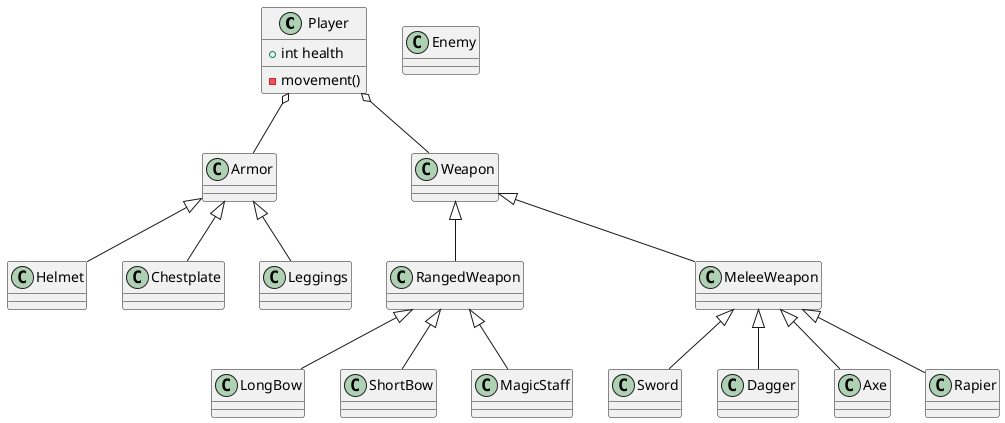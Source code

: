 @startuml Car

class Player {
    + int health
    - movement()
}

'Weapon classes

class Weapon {
    
}

class MeleeWeapon {
    
}

class RangedWeapon {
    
}

class  Sword {
    
}

class LongBow {
    
}

class ShortBow {
    
}

class Dagger {
    
}

class Axe {
    
}

class Rapier {
    
}

class MagicStaff {
    
}

Player o-- Weapon

RangedWeapon -up-|> Weapon
MeleeWeapon -up-|> Weapon

Sword -up-|> MeleeWeapon
Axe -up-|> MeleeWeapon
Dagger -up-|> MeleeWeapon
Rapier -up-|> MeleeWeapon

LongBow -up-|> RangedWeapon
ShortBow -up-|> RangedWeapon
MagicStaff -up-|> RangedWeapon

'Armor classes

Class Armor {
    
}

class Helmet {
    
}

class Chestplate {
    
}

class Leggings {
    
}

Helmet -up-|> Armor 
Chestplate -up-|> Armor
Leggings -up-|> Armor

Player o-- Armor

' Enemy classes

class Enemy {
    
}

@enduml